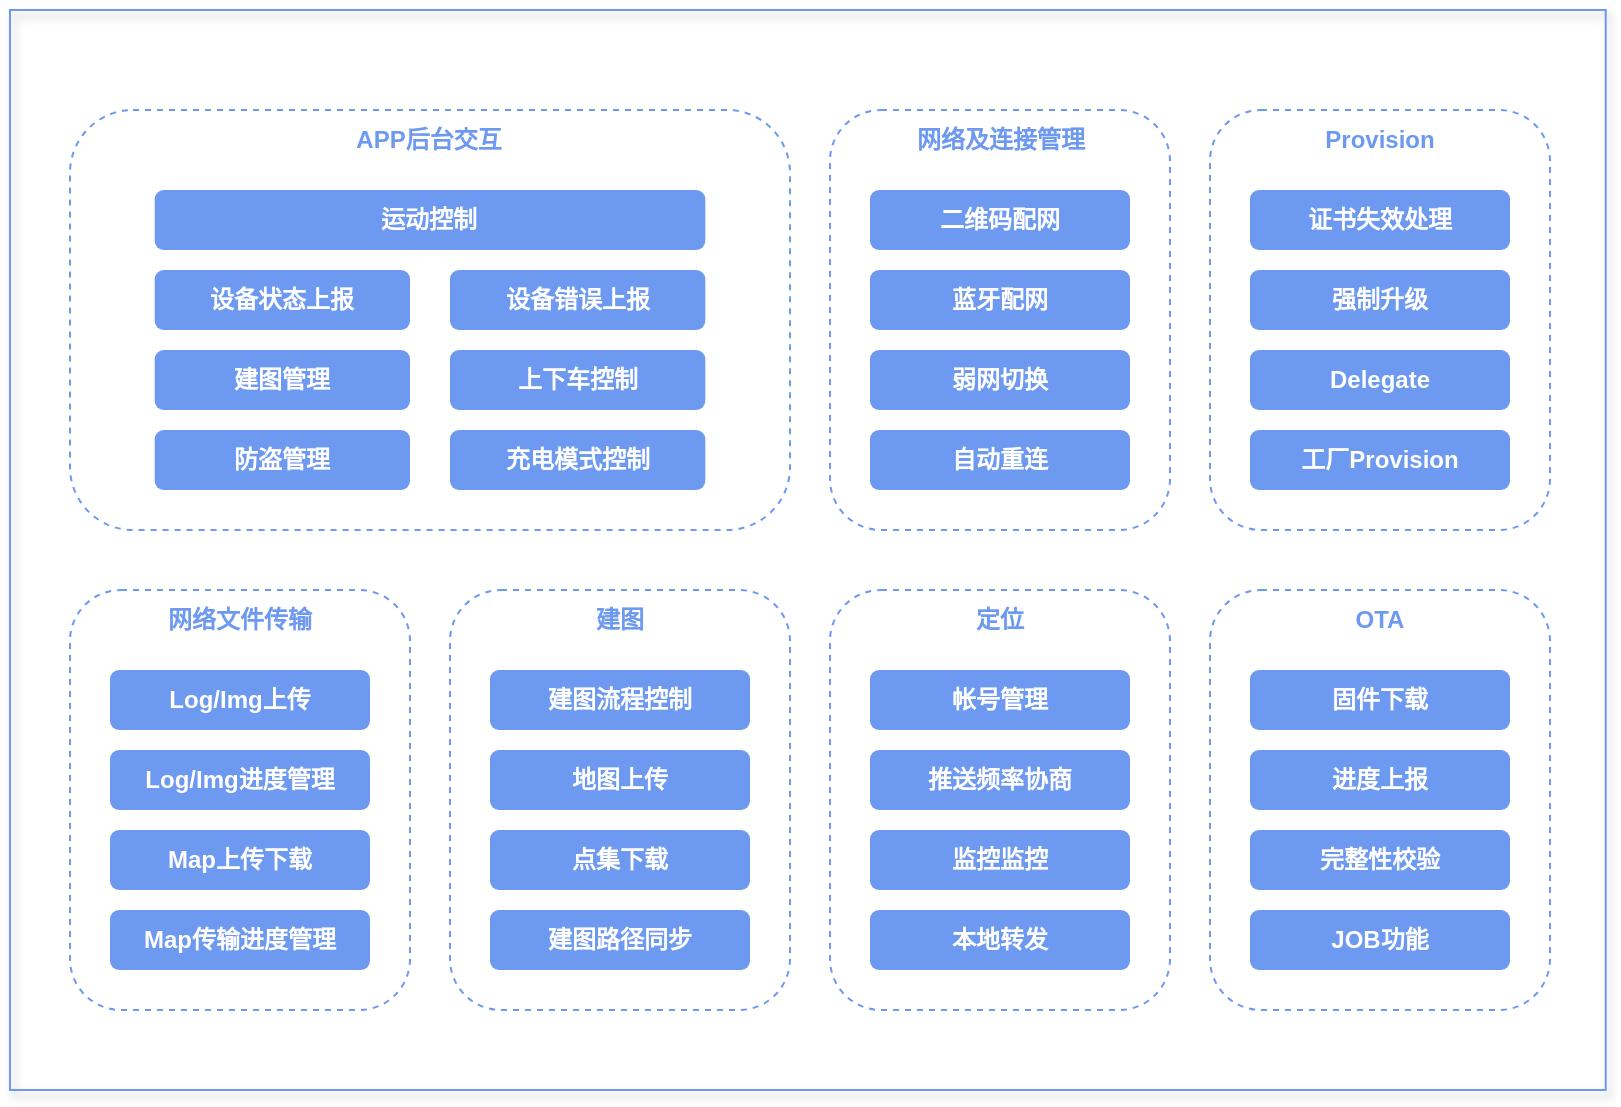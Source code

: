 <mxfile version="24.0.4" type="github">
  <diagram name="Page-1" id="AntwZ3fVyQRidn4PYljr">
    <mxGraphModel dx="1433" dy="756" grid="1" gridSize="10" guides="1" tooltips="1" connect="1" arrows="1" fold="1" page="1" pageScale="1" pageWidth="980" pageHeight="1390" math="0" shadow="0">
      <root>
        <mxCell id="0" />
        <mxCell id="1" parent="0" />
        <mxCell id="WqzrP7dIP_3l6SzZ175l-33" value="" style="rounded=0;whiteSpace=wrap;html=1;fillColor=none;strokeColor=#6D99F1;glass=0;shadow=1;gradientColor=none;" parent="1" vertex="1">
          <mxGeometry x="90" y="390" width="797.86" height="540" as="geometry" />
        </mxCell>
        <mxCell id="WqzrP7dIP_3l6SzZ175l-34" value="" style="rounded=1;whiteSpace=wrap;html=1;fillColor=none;dashed=1;strokeColor=#6d99f1;movable=1;resizable=1;rotatable=1;deletable=1;editable=1;locked=0;connectable=1;" parent="1" vertex="1">
          <mxGeometry x="120" y="440" width="360" height="210" as="geometry" />
        </mxCell>
        <mxCell id="WqzrP7dIP_3l6SzZ175l-89" value="" style="rounded=1;whiteSpace=wrap;html=1;fillColor=none;dashed=1;strokeColor=#6d99f1;movable=1;resizable=1;rotatable=1;deletable=1;editable=1;locked=0;connectable=1;" parent="1" vertex="1">
          <mxGeometry x="500" y="680" width="170" height="210" as="geometry" />
        </mxCell>
        <mxCell id="WqzrP7dIP_3l6SzZ175l-82" value="" style="rounded=1;whiteSpace=wrap;html=1;fillColor=none;dashed=1;strokeColor=#6d99f1;movable=1;resizable=1;rotatable=1;deletable=1;editable=1;locked=0;connectable=1;" parent="1" vertex="1">
          <mxGeometry x="310" y="680" width="170" height="210" as="geometry" />
        </mxCell>
        <mxCell id="WqzrP7dIP_3l6SzZ175l-75" value="" style="rounded=1;whiteSpace=wrap;html=1;fillColor=none;dashed=1;strokeColor=#6d99f1;movable=1;resizable=1;rotatable=1;deletable=1;editable=1;locked=0;connectable=1;" parent="1" vertex="1">
          <mxGeometry x="120" y="680" width="170" height="210" as="geometry" />
        </mxCell>
        <mxCell id="WqzrP7dIP_3l6SzZ175l-68" value="" style="rounded=1;whiteSpace=wrap;html=1;fillColor=none;dashed=1;strokeColor=#6d99f1;movable=1;resizable=1;rotatable=1;deletable=1;editable=1;locked=0;connectable=1;" parent="1" vertex="1">
          <mxGeometry x="690" y="680" width="170" height="210" as="geometry" />
        </mxCell>
        <mxCell id="WqzrP7dIP_3l6SzZ175l-61" value="" style="rounded=1;whiteSpace=wrap;html=1;fillColor=none;dashed=1;strokeColor=#6d99f1;movable=1;resizable=1;rotatable=1;deletable=1;editable=1;locked=0;connectable=1;" parent="1" vertex="1">
          <mxGeometry x="690" y="440" width="170" height="210" as="geometry" />
        </mxCell>
        <mxCell id="WqzrP7dIP_3l6SzZ175l-111" value="" style="rounded=1;whiteSpace=wrap;html=1;fillColor=none;dashed=1;strokeColor=#6d99f1;movable=1;resizable=1;rotatable=1;deletable=1;editable=1;locked=0;connectable=1;" parent="1" vertex="1">
          <mxGeometry x="500" y="440" width="170" height="210" as="geometry" />
        </mxCell>
        <mxCell id="WqzrP7dIP_3l6SzZ175l-107" value="&lt;b&gt;二维码配网&lt;/b&gt;" style="rounded=1;whiteSpace=wrap;html=1;strokeColor=none;fillColor=#6d99f1;fontColor=#ffffff;movable=1;resizable=1;rotatable=1;deletable=1;editable=1;locked=0;connectable=1;" parent="1" vertex="1">
          <mxGeometry x="520" y="480" width="130" height="30" as="geometry" />
        </mxCell>
        <mxCell id="WqzrP7dIP_3l6SzZ175l-108" value="&lt;b&gt;蓝牙配网&lt;/b&gt;" style="rounded=1;whiteSpace=wrap;html=1;strokeColor=none;fillColor=#6d99f1;fontColor=#ffffff;movable=1;resizable=1;rotatable=1;deletable=1;editable=1;locked=0;connectable=1;" parent="1" vertex="1">
          <mxGeometry x="520" y="520" width="130" height="30" as="geometry" />
        </mxCell>
        <mxCell id="WqzrP7dIP_3l6SzZ175l-109" value="&lt;b&gt;弱网切换&lt;/b&gt;" style="rounded=1;whiteSpace=wrap;html=1;strokeColor=none;fillColor=#6d99f1;fontColor=#ffffff;movable=1;resizable=1;rotatable=1;deletable=1;editable=1;locked=0;connectable=1;" parent="1" vertex="1">
          <mxGeometry x="520" y="560" width="130" height="30" as="geometry" />
        </mxCell>
        <mxCell id="WqzrP7dIP_3l6SzZ175l-110" value="&lt;b&gt;自动重连&lt;/b&gt;" style="rounded=1;whiteSpace=wrap;html=1;strokeColor=none;fillColor=#6d99f1;fontColor=#ffffff;movable=1;resizable=1;rotatable=1;deletable=1;editable=1;locked=0;connectable=1;" parent="1" vertex="1">
          <mxGeometry x="520" y="600" width="130" height="30" as="geometry" />
        </mxCell>
        <mxCell id="WqzrP7dIP_3l6SzZ175l-112" value="网络及连接管理" style="text;html=1;strokeColor=none;fillColor=none;align=center;verticalAlign=middle;whiteSpace=wrap;rounded=0;fontColor=#6d99f1;fontStyle=1;movable=1;resizable=1;rotatable=1;deletable=1;editable=1;locked=0;connectable=1;" parent="1" vertex="1">
          <mxGeometry x="537.5" y="440" width="95" height="30" as="geometry" />
        </mxCell>
        <mxCell id="WqzrP7dIP_3l6SzZ175l-57" value="&lt;b&gt;证书失效处理&lt;/b&gt;" style="rounded=1;whiteSpace=wrap;html=1;strokeColor=none;fillColor=#6d99f1;fontColor=#ffffff;movable=1;resizable=1;rotatable=1;deletable=1;editable=1;locked=0;connectable=1;" parent="1" vertex="1">
          <mxGeometry x="710" y="480" width="130" height="30" as="geometry" />
        </mxCell>
        <mxCell id="WqzrP7dIP_3l6SzZ175l-58" value="&lt;b&gt;强制升级&lt;/b&gt;" style="rounded=1;whiteSpace=wrap;html=1;strokeColor=none;fillColor=#6d99f1;fontColor=#ffffff;movable=1;resizable=1;rotatable=1;deletable=1;editable=1;locked=0;connectable=1;" parent="1" vertex="1">
          <mxGeometry x="710" y="520" width="130" height="30" as="geometry" />
        </mxCell>
        <mxCell id="WqzrP7dIP_3l6SzZ175l-59" value="&lt;b&gt;Delegate&lt;/b&gt;" style="rounded=1;whiteSpace=wrap;html=1;strokeColor=none;fillColor=#6d99f1;fontColor=#ffffff;movable=1;resizable=1;rotatable=1;deletable=1;editable=1;locked=0;connectable=1;" parent="1" vertex="1">
          <mxGeometry x="710" y="560" width="130" height="30" as="geometry" />
        </mxCell>
        <mxCell id="WqzrP7dIP_3l6SzZ175l-60" value="&lt;b&gt;工厂Provision&lt;/b&gt;" style="rounded=1;whiteSpace=wrap;html=1;strokeColor=none;fillColor=#6d99f1;fontColor=#ffffff;movable=1;resizable=1;rotatable=1;deletable=1;editable=1;locked=0;connectable=1;" parent="1" vertex="1">
          <mxGeometry x="710" y="600" width="130" height="30" as="geometry" />
        </mxCell>
        <mxCell id="WqzrP7dIP_3l6SzZ175l-62" value="Provision" style="text;html=1;strokeColor=none;fillColor=none;align=center;verticalAlign=middle;whiteSpace=wrap;rounded=0;fontColor=#6d99f1;fontStyle=1;movable=1;resizable=1;rotatable=1;deletable=1;editable=1;locked=0;connectable=1;" parent="1" vertex="1">
          <mxGeometry x="735" y="440" width="80" height="30" as="geometry" />
        </mxCell>
        <mxCell id="WqzrP7dIP_3l6SzZ175l-64" value="&lt;b&gt;固件下载&lt;/b&gt;" style="rounded=1;whiteSpace=wrap;html=1;strokeColor=none;fillColor=#6d99f1;fontColor=#ffffff;movable=1;resizable=1;rotatable=1;deletable=1;editable=1;locked=0;connectable=1;" parent="1" vertex="1">
          <mxGeometry x="710" y="720" width="130" height="30" as="geometry" />
        </mxCell>
        <mxCell id="WqzrP7dIP_3l6SzZ175l-65" value="&lt;b&gt;进度上报&lt;/b&gt;" style="rounded=1;whiteSpace=wrap;html=1;strokeColor=none;fillColor=#6d99f1;fontColor=#ffffff;movable=1;resizable=1;rotatable=1;deletable=1;editable=1;locked=0;connectable=1;" parent="1" vertex="1">
          <mxGeometry x="710" y="760" width="130" height="30" as="geometry" />
        </mxCell>
        <mxCell id="WqzrP7dIP_3l6SzZ175l-66" value="&lt;b&gt;完整性校验&lt;/b&gt;" style="rounded=1;whiteSpace=wrap;html=1;strokeColor=none;fillColor=#6d99f1;fontColor=#ffffff;movable=1;resizable=1;rotatable=1;deletable=1;editable=1;locked=0;connectable=1;" parent="1" vertex="1">
          <mxGeometry x="710" y="800" width="130" height="30" as="geometry" />
        </mxCell>
        <mxCell id="WqzrP7dIP_3l6SzZ175l-67" value="&lt;b&gt;JOB功能&lt;/b&gt;" style="rounded=1;whiteSpace=wrap;html=1;strokeColor=none;fillColor=#6d99f1;fontColor=#ffffff;movable=1;resizable=1;rotatable=1;deletable=1;editable=1;locked=0;connectable=1;" parent="1" vertex="1">
          <mxGeometry x="710" y="840" width="130" height="30" as="geometry" />
        </mxCell>
        <mxCell id="WqzrP7dIP_3l6SzZ175l-69" value="OTA" style="text;html=1;strokeColor=none;fillColor=none;align=center;verticalAlign=middle;whiteSpace=wrap;rounded=0;fontColor=#6d99f1;fontStyle=1;movable=1;resizable=1;rotatable=1;deletable=1;editable=1;locked=0;connectable=1;" parent="1" vertex="1">
          <mxGeometry x="735" y="680" width="80" height="30" as="geometry" />
        </mxCell>
        <mxCell id="WqzrP7dIP_3l6SzZ175l-71" value="&lt;b&gt;Log/Img上传&lt;/b&gt;" style="rounded=1;whiteSpace=wrap;html=1;strokeColor=none;fillColor=#6d99f1;fontColor=#ffffff;movable=1;resizable=1;rotatable=1;deletable=1;editable=1;locked=0;connectable=1;" parent="1" vertex="1">
          <mxGeometry x="140" y="720" width="130" height="30" as="geometry" />
        </mxCell>
        <mxCell id="WqzrP7dIP_3l6SzZ175l-72" value="&lt;b&gt;Log/Img进度管理&lt;/b&gt;" style="rounded=1;whiteSpace=wrap;html=1;strokeColor=none;fillColor=#6d99f1;fontColor=#ffffff;movable=1;resizable=1;rotatable=1;deletable=1;editable=1;locked=0;connectable=1;" parent="1" vertex="1">
          <mxGeometry x="140" y="760" width="130" height="30" as="geometry" />
        </mxCell>
        <mxCell id="WqzrP7dIP_3l6SzZ175l-73" value="&lt;b&gt;Map上传下载&lt;/b&gt;" style="rounded=1;whiteSpace=wrap;html=1;strokeColor=none;fillColor=#6d99f1;fontColor=#ffffff;movable=1;resizable=1;rotatable=1;deletable=1;editable=1;locked=0;connectable=1;" parent="1" vertex="1">
          <mxGeometry x="140" y="800" width="130" height="30" as="geometry" />
        </mxCell>
        <mxCell id="WqzrP7dIP_3l6SzZ175l-74" value="&lt;b&gt;Map传输进度管理&lt;/b&gt;" style="rounded=1;whiteSpace=wrap;html=1;strokeColor=none;fillColor=#6d99f1;fontColor=#ffffff;movable=1;resizable=1;rotatable=1;deletable=1;editable=1;locked=0;connectable=1;" parent="1" vertex="1">
          <mxGeometry x="140" y="840" width="130" height="30" as="geometry" />
        </mxCell>
        <mxCell id="WqzrP7dIP_3l6SzZ175l-76" value="网络文件传输" style="text;html=1;strokeColor=none;fillColor=none;align=center;verticalAlign=middle;whiteSpace=wrap;rounded=0;fontColor=#6d99f1;fontStyle=1;movable=1;resizable=1;rotatable=1;deletable=1;editable=1;locked=0;connectable=1;" parent="1" vertex="1">
          <mxGeometry x="165" y="680" width="80" height="30" as="geometry" />
        </mxCell>
        <mxCell id="WqzrP7dIP_3l6SzZ175l-78" value="&lt;b&gt;建图流程控制&lt;/b&gt;" style="rounded=1;whiteSpace=wrap;html=1;strokeColor=none;fillColor=#6d99f1;fontColor=#ffffff;movable=1;resizable=1;rotatable=1;deletable=1;editable=1;locked=0;connectable=1;" parent="1" vertex="1">
          <mxGeometry x="330" y="720" width="130" height="30" as="geometry" />
        </mxCell>
        <mxCell id="WqzrP7dIP_3l6SzZ175l-79" value="&lt;b&gt;地图上传&lt;/b&gt;" style="rounded=1;whiteSpace=wrap;html=1;strokeColor=none;fillColor=#6d99f1;fontColor=#ffffff;movable=1;resizable=1;rotatable=1;deletable=1;editable=1;locked=0;connectable=1;" parent="1" vertex="1">
          <mxGeometry x="330" y="760" width="130" height="30" as="geometry" />
        </mxCell>
        <mxCell id="WqzrP7dIP_3l6SzZ175l-80" value="&lt;b&gt;点集下载&lt;/b&gt;" style="rounded=1;whiteSpace=wrap;html=1;strokeColor=none;fillColor=#6d99f1;fontColor=#ffffff;movable=1;resizable=1;rotatable=1;deletable=1;editable=1;locked=0;connectable=1;" parent="1" vertex="1">
          <mxGeometry x="330" y="800" width="130" height="30" as="geometry" />
        </mxCell>
        <mxCell id="WqzrP7dIP_3l6SzZ175l-81" value="&lt;b&gt;建图路径同步&lt;/b&gt;" style="rounded=1;whiteSpace=wrap;html=1;strokeColor=none;fillColor=#6d99f1;fontColor=#ffffff;movable=1;resizable=1;rotatable=1;deletable=1;editable=1;locked=0;connectable=1;" parent="1" vertex="1">
          <mxGeometry x="330" y="840" width="130" height="30" as="geometry" />
        </mxCell>
        <mxCell id="WqzrP7dIP_3l6SzZ175l-83" value="建图" style="text;html=1;strokeColor=none;fillColor=none;align=center;verticalAlign=middle;whiteSpace=wrap;rounded=0;fontColor=#6d99f1;fontStyle=1;movable=1;resizable=1;rotatable=1;deletable=1;editable=1;locked=0;connectable=1;" parent="1" vertex="1">
          <mxGeometry x="355" y="680" width="80" height="30" as="geometry" />
        </mxCell>
        <mxCell id="WqzrP7dIP_3l6SzZ175l-85" value="&lt;b&gt;帐号管理&lt;/b&gt;" style="rounded=1;whiteSpace=wrap;html=1;strokeColor=none;fillColor=#6d99f1;fontColor=#ffffff;movable=1;resizable=1;rotatable=1;deletable=1;editable=1;locked=0;connectable=1;" parent="1" vertex="1">
          <mxGeometry x="520" y="720" width="130" height="30" as="geometry" />
        </mxCell>
        <mxCell id="WqzrP7dIP_3l6SzZ175l-86" value="&lt;b&gt;推送频率协商&lt;/b&gt;" style="rounded=1;whiteSpace=wrap;html=1;strokeColor=none;fillColor=#6d99f1;fontColor=#ffffff;movable=1;resizable=1;rotatable=1;deletable=1;editable=1;locked=0;connectable=1;" parent="1" vertex="1">
          <mxGeometry x="520" y="760" width="130" height="30" as="geometry" />
        </mxCell>
        <mxCell id="WqzrP7dIP_3l6SzZ175l-87" value="&lt;b&gt;监控监控&lt;/b&gt;" style="rounded=1;whiteSpace=wrap;html=1;strokeColor=none;fillColor=#6d99f1;fontColor=#ffffff;movable=1;resizable=1;rotatable=1;deletable=1;editable=1;locked=0;connectable=1;" parent="1" vertex="1">
          <mxGeometry x="520" y="800" width="130" height="30" as="geometry" />
        </mxCell>
        <mxCell id="WqzrP7dIP_3l6SzZ175l-88" value="&lt;b&gt;本地转发&lt;/b&gt;" style="rounded=1;whiteSpace=wrap;html=1;strokeColor=none;fillColor=#6d99f1;fontColor=#ffffff;movable=1;resizable=1;rotatable=1;deletable=1;editable=1;locked=0;connectable=1;" parent="1" vertex="1">
          <mxGeometry x="520" y="840" width="130" height="30" as="geometry" />
        </mxCell>
        <mxCell id="WqzrP7dIP_3l6SzZ175l-90" value="定位" style="text;html=1;strokeColor=none;fillColor=none;align=center;verticalAlign=middle;whiteSpace=wrap;rounded=0;fontColor=#6d99f1;fontStyle=1;movable=1;resizable=1;rotatable=1;deletable=1;editable=1;locked=0;connectable=1;" parent="1" vertex="1">
          <mxGeometry x="545" y="680" width="80" height="30" as="geometry" />
        </mxCell>
        <mxCell id="WqzrP7dIP_3l6SzZ175l-15" value="&lt;b&gt;运动控制&lt;/b&gt;" style="rounded=1;whiteSpace=wrap;html=1;strokeColor=none;fillColor=#6d99f1;fontColor=#ffffff;movable=1;resizable=1;rotatable=1;deletable=1;editable=1;locked=0;connectable=1;" parent="1" vertex="1">
          <mxGeometry x="162.353" y="480" width="275.294" height="30" as="geometry" />
        </mxCell>
        <mxCell id="WqzrP7dIP_3l6SzZ175l-30" value="&lt;b&gt;设备状态上报&lt;/b&gt;" style="rounded=1;whiteSpace=wrap;html=1;strokeColor=none;fillColor=#6d99f1;fontColor=#ffffff;movable=1;resizable=1;rotatable=1;deletable=1;editable=1;locked=0;connectable=1;" parent="1" vertex="1">
          <mxGeometry x="162.35" y="520" width="127.65" height="30" as="geometry" />
        </mxCell>
        <mxCell id="WqzrP7dIP_3l6SzZ175l-35" value="APP后台交互" style="text;html=1;strokeColor=none;fillColor=none;align=center;verticalAlign=middle;whiteSpace=wrap;rounded=0;fontColor=#6d99f1;fontStyle=1;movable=1;resizable=1;rotatable=1;deletable=1;editable=1;locked=0;connectable=1;" parent="1" vertex="1">
          <mxGeometry x="215.294" y="440" width="169.412" height="30" as="geometry" />
        </mxCell>
        <mxCell id="WqzrP7dIP_3l6SzZ175l-115" value="&lt;b&gt;设备错误上报&lt;/b&gt;" style="rounded=1;whiteSpace=wrap;html=1;strokeColor=none;fillColor=#6d99f1;fontColor=#ffffff;movable=1;resizable=1;rotatable=1;deletable=1;editable=1;locked=0;connectable=1;" parent="1" vertex="1">
          <mxGeometry x="310" y="520" width="127.65" height="30" as="geometry" />
        </mxCell>
        <mxCell id="WqzrP7dIP_3l6SzZ175l-116" value="&lt;b&gt;建图管理&lt;/b&gt;" style="rounded=1;whiteSpace=wrap;html=1;strokeColor=none;fillColor=#6d99f1;fontColor=#ffffff;movable=1;resizable=1;rotatable=1;deletable=1;editable=1;locked=0;connectable=1;" parent="1" vertex="1">
          <mxGeometry x="162.35" y="560" width="127.65" height="30" as="geometry" />
        </mxCell>
        <mxCell id="WqzrP7dIP_3l6SzZ175l-117" value="&lt;b&gt;上下车控制&lt;/b&gt;" style="rounded=1;whiteSpace=wrap;html=1;strokeColor=none;fillColor=#6d99f1;fontColor=#ffffff;movable=1;resizable=1;rotatable=1;deletable=1;editable=1;locked=0;connectable=1;" parent="1" vertex="1">
          <mxGeometry x="310" y="560" width="127.65" height="30" as="geometry" />
        </mxCell>
        <mxCell id="WqzrP7dIP_3l6SzZ175l-118" value="&lt;b&gt;防盗管理&lt;/b&gt;" style="rounded=1;whiteSpace=wrap;html=1;strokeColor=none;fillColor=#6d99f1;fontColor=#ffffff;movable=1;resizable=1;rotatable=1;deletable=1;editable=1;locked=0;connectable=1;" parent="1" vertex="1">
          <mxGeometry x="162.35" y="600" width="127.65" height="30" as="geometry" />
        </mxCell>
        <mxCell id="WqzrP7dIP_3l6SzZ175l-119" value="&lt;b&gt;充电模式控制&lt;/b&gt;" style="rounded=1;whiteSpace=wrap;html=1;strokeColor=none;fillColor=#6d99f1;fontColor=#ffffff;movable=1;resizable=1;rotatable=1;deletable=1;editable=1;locked=0;connectable=1;" parent="1" vertex="1">
          <mxGeometry x="310" y="600" width="127.65" height="30" as="geometry" />
        </mxCell>
      </root>
    </mxGraphModel>
  </diagram>
</mxfile>
